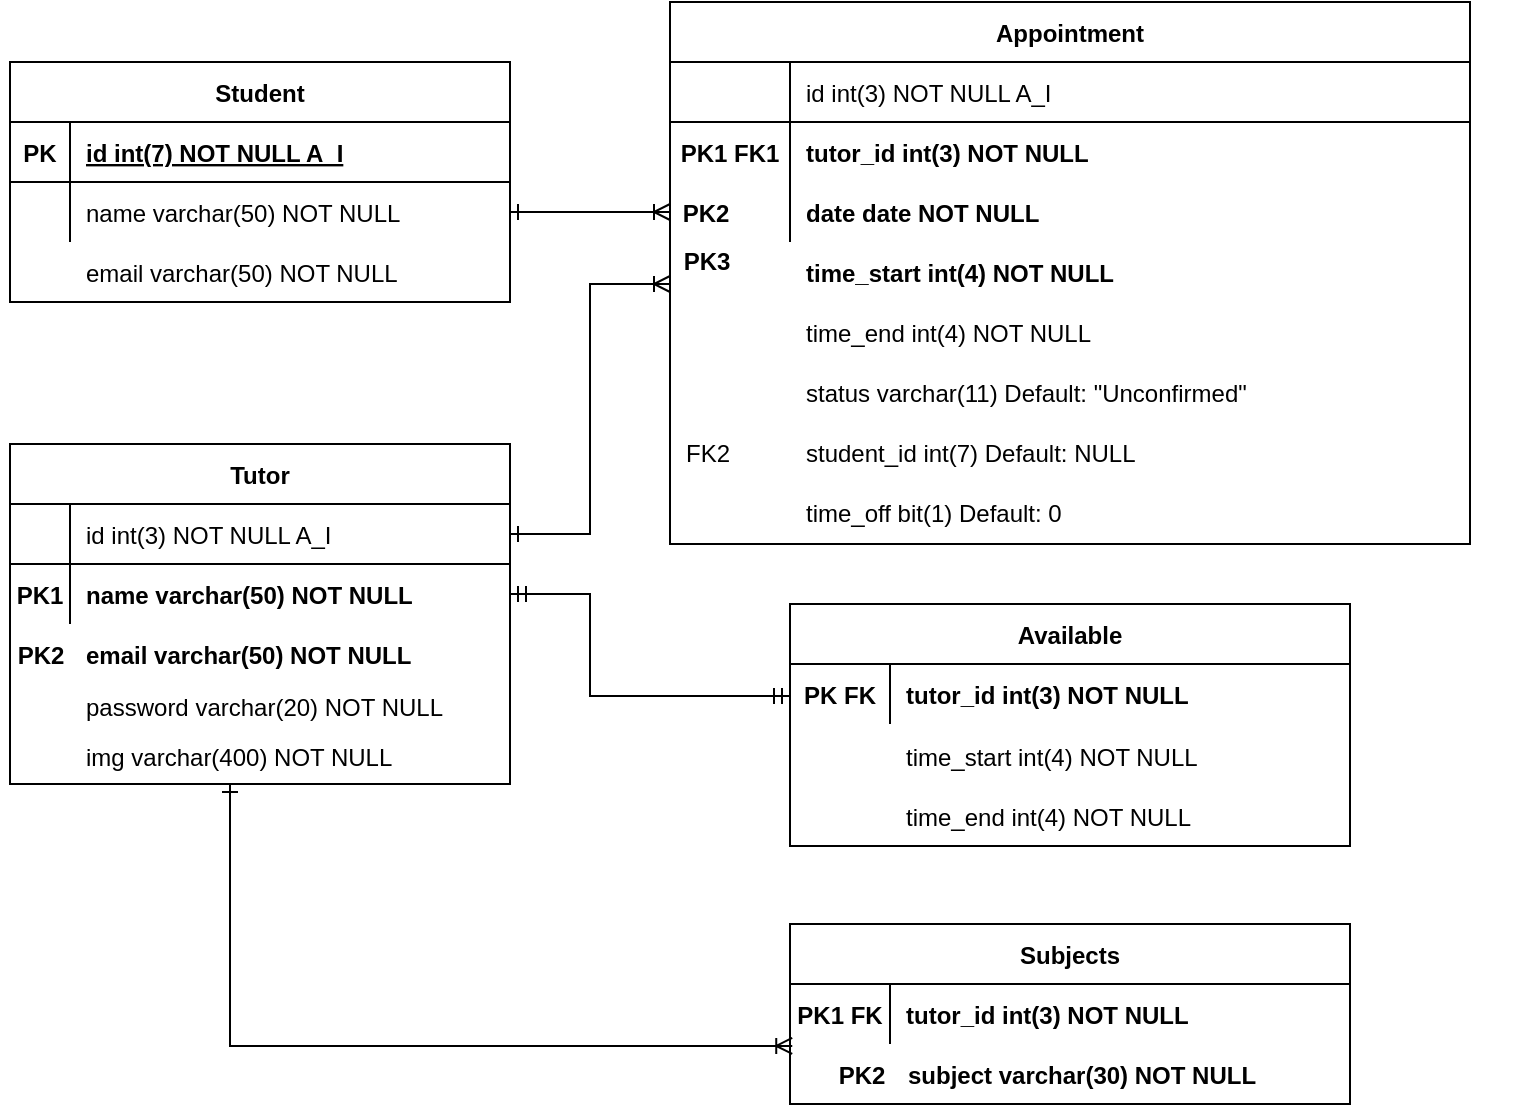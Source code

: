 <mxfile version="14.4.8" type="device"><diagram id="R2lEEEUBdFMjLlhIrx00" name="Page-1"><mxGraphModel dx="1298" dy="743" grid="1" gridSize="10" guides="1" tooltips="1" connect="1" arrows="1" fold="1" page="1" pageScale="1" pageWidth="850" pageHeight="1100" math="0" shadow="0" extFonts="Permanent Marker^https://fonts.googleapis.com/css?family=Permanent+Marker"><root><mxCell id="0"/><mxCell id="1" parent="0"/><mxCell id="C-vyLk0tnHw3VtMMgP7b-2" value="Appointment" style="shape=table;startSize=30;container=1;collapsible=1;childLayout=tableLayout;fixedRows=1;rowLines=0;fontStyle=1;align=center;resizeLast=1;" parent="1" vertex="1"><mxGeometry x="450" y="159" width="400" height="271" as="geometry"/></mxCell><mxCell id="C-vyLk0tnHw3VtMMgP7b-3" value="" style="shape=partialRectangle;collapsible=0;dropTarget=0;pointerEvents=0;fillColor=none;points=[[0,0.5],[1,0.5]];portConstraint=eastwest;top=0;left=0;right=0;bottom=1;" parent="C-vyLk0tnHw3VtMMgP7b-2" vertex="1"><mxGeometry y="30" width="400" height="30" as="geometry"/></mxCell><mxCell id="C-vyLk0tnHw3VtMMgP7b-4" value="" style="shape=partialRectangle;overflow=hidden;connectable=0;fillColor=none;top=0;left=0;bottom=0;right=0;fontStyle=1;" parent="C-vyLk0tnHw3VtMMgP7b-3" vertex="1"><mxGeometry width="60" height="30" as="geometry"/></mxCell><mxCell id="C-vyLk0tnHw3VtMMgP7b-5" value="id int(3) NOT NULL A_I" style="shape=partialRectangle;overflow=hidden;connectable=0;fillColor=none;top=0;left=0;bottom=0;right=0;align=left;spacingLeft=6;fontStyle=0;" parent="C-vyLk0tnHw3VtMMgP7b-3" vertex="1"><mxGeometry x="60" width="340" height="30" as="geometry"/></mxCell><mxCell id="C-vyLk0tnHw3VtMMgP7b-6" value="" style="shape=partialRectangle;collapsible=0;dropTarget=0;pointerEvents=0;fillColor=none;points=[[0,0.5],[1,0.5]];portConstraint=eastwest;top=0;left=0;right=0;bottom=0;" parent="C-vyLk0tnHw3VtMMgP7b-2" vertex="1"><mxGeometry y="60" width="400" height="30" as="geometry"/></mxCell><mxCell id="C-vyLk0tnHw3VtMMgP7b-7" value="PK1 FK1" style="shape=partialRectangle;overflow=hidden;connectable=0;fillColor=none;top=0;left=0;bottom=0;right=0;fontStyle=1" parent="C-vyLk0tnHw3VtMMgP7b-6" vertex="1"><mxGeometry width="60" height="30" as="geometry"/></mxCell><mxCell id="C-vyLk0tnHw3VtMMgP7b-8" value="tutor_id int(3) NOT NULL" style="shape=partialRectangle;overflow=hidden;connectable=0;fillColor=none;top=0;left=0;bottom=0;right=0;align=left;spacingLeft=6;fontStyle=1" parent="C-vyLk0tnHw3VtMMgP7b-6" vertex="1"><mxGeometry x="60" width="340" height="30" as="geometry"/></mxCell><mxCell id="C-vyLk0tnHw3VtMMgP7b-9" value="" style="shape=partialRectangle;collapsible=0;dropTarget=0;pointerEvents=0;fillColor=none;points=[[0,0.5],[1,0.5]];portConstraint=eastwest;top=0;left=0;right=0;bottom=0;" parent="C-vyLk0tnHw3VtMMgP7b-2" vertex="1"><mxGeometry y="90" width="400" height="30" as="geometry"/></mxCell><mxCell id="C-vyLk0tnHw3VtMMgP7b-10" value="" style="shape=partialRectangle;overflow=hidden;connectable=0;fillColor=none;top=0;left=0;bottom=0;right=0;" parent="C-vyLk0tnHw3VtMMgP7b-9" vertex="1"><mxGeometry width="60" height="30" as="geometry"/></mxCell><mxCell id="C-vyLk0tnHw3VtMMgP7b-11" value="date date NOT NULL" style="shape=partialRectangle;overflow=hidden;connectable=0;fillColor=none;top=0;left=0;bottom=0;right=0;align=left;spacingLeft=6;fontStyle=1" parent="C-vyLk0tnHw3VtMMgP7b-9" vertex="1"><mxGeometry x="60" width="340" height="30" as="geometry"/></mxCell><mxCell id="WFSzWLN4E94Ujx_nMipe-96" style="edgeStyle=orthogonalEdgeStyle;rounded=0;orthogonalLoop=1;jettySize=auto;html=1;endArrow=ERoneToMany;endFill=0;startArrow=ERone;startFill=0;entryX=0.004;entryY=1.033;entryDx=0;entryDy=0;entryPerimeter=0;" parent="1" target="WFSzWLN4E94Ujx_nMipe-81" edge="1"><mxGeometry relative="1" as="geometry"><mxPoint x="447" y="850" as="targetPoint"/><Array as="points"><mxPoint x="230" y="681"/></Array><mxPoint x="230" y="550" as="sourcePoint"/></mxGeometry></mxCell><mxCell id="C-vyLk0tnHw3VtMMgP7b-23" value="Tutor" style="shape=table;startSize=30;container=1;collapsible=1;childLayout=tableLayout;fixedRows=1;rowLines=0;fontStyle=1;align=center;resizeLast=1;" parent="1" vertex="1"><mxGeometry x="120" y="380" width="250" height="170" as="geometry"/></mxCell><mxCell id="C-vyLk0tnHw3VtMMgP7b-24" value="" style="shape=partialRectangle;collapsible=0;dropTarget=0;pointerEvents=0;fillColor=none;points=[[0,0.5],[1,0.5]];portConstraint=eastwest;top=0;left=0;right=0;bottom=1;" parent="C-vyLk0tnHw3VtMMgP7b-23" vertex="1"><mxGeometry y="30" width="250" height="30" as="geometry"/></mxCell><mxCell id="C-vyLk0tnHw3VtMMgP7b-25" value="" style="shape=partialRectangle;overflow=hidden;connectable=0;fillColor=none;top=0;left=0;bottom=0;right=0;fontStyle=1;" parent="C-vyLk0tnHw3VtMMgP7b-24" vertex="1"><mxGeometry width="30" height="30" as="geometry"/></mxCell><mxCell id="C-vyLk0tnHw3VtMMgP7b-26" value="id int(3) NOT NULL A_I" style="shape=partialRectangle;overflow=hidden;connectable=0;fillColor=none;top=0;left=0;bottom=0;right=0;align=left;spacingLeft=6;fontStyle=0;" parent="C-vyLk0tnHw3VtMMgP7b-24" vertex="1"><mxGeometry x="30" width="220" height="30" as="geometry"/></mxCell><mxCell id="C-vyLk0tnHw3VtMMgP7b-27" value="" style="shape=partialRectangle;collapsible=0;dropTarget=0;pointerEvents=0;fillColor=none;points=[[0,0.5],[1,0.5]];portConstraint=eastwest;top=0;left=0;right=0;bottom=0;" parent="C-vyLk0tnHw3VtMMgP7b-23" vertex="1"><mxGeometry y="60" width="250" height="30" as="geometry"/></mxCell><mxCell id="C-vyLk0tnHw3VtMMgP7b-28" value="PK1" style="shape=partialRectangle;overflow=hidden;connectable=0;fillColor=none;top=0;left=0;bottom=0;right=0;fontStyle=1" parent="C-vyLk0tnHw3VtMMgP7b-27" vertex="1"><mxGeometry width="30" height="30" as="geometry"/></mxCell><mxCell id="C-vyLk0tnHw3VtMMgP7b-29" value="name varchar(50) NOT NULL" style="shape=partialRectangle;overflow=hidden;connectable=0;fillColor=none;top=0;left=0;bottom=0;right=0;align=left;spacingLeft=6;fontStyle=1" parent="C-vyLk0tnHw3VtMMgP7b-27" vertex="1"><mxGeometry x="30" width="220" height="30" as="geometry"/></mxCell><mxCell id="YDsJrs0OKEjR9E1qROdn-1" value="Student" style="shape=table;startSize=30;container=1;collapsible=1;childLayout=tableLayout;fixedRows=1;rowLines=0;fontStyle=1;align=center;resizeLast=1;" parent="1" vertex="1"><mxGeometry x="120" y="189" width="250" height="120" as="geometry"/></mxCell><mxCell id="YDsJrs0OKEjR9E1qROdn-2" value="" style="shape=partialRectangle;collapsible=0;dropTarget=0;pointerEvents=0;fillColor=none;points=[[0,0.5],[1,0.5]];portConstraint=eastwest;top=0;left=0;right=0;bottom=1;" parent="YDsJrs0OKEjR9E1qROdn-1" vertex="1"><mxGeometry y="30" width="250" height="30" as="geometry"/></mxCell><mxCell id="YDsJrs0OKEjR9E1qROdn-3" value="PK" style="shape=partialRectangle;overflow=hidden;connectable=0;fillColor=none;top=0;left=0;bottom=0;right=0;fontStyle=1;" parent="YDsJrs0OKEjR9E1qROdn-2" vertex="1"><mxGeometry width="30" height="30" as="geometry"/></mxCell><mxCell id="YDsJrs0OKEjR9E1qROdn-4" value="id int(7) NOT NULL A_I" style="shape=partialRectangle;overflow=hidden;connectable=0;fillColor=none;top=0;left=0;bottom=0;right=0;align=left;spacingLeft=6;fontStyle=5;" parent="YDsJrs0OKEjR9E1qROdn-2" vertex="1"><mxGeometry x="30" width="220" height="30" as="geometry"/></mxCell><mxCell id="YDsJrs0OKEjR9E1qROdn-5" value="" style="shape=partialRectangle;collapsible=0;dropTarget=0;pointerEvents=0;fillColor=none;points=[[0,0.5],[1,0.5]];portConstraint=eastwest;top=0;left=0;right=0;bottom=0;" parent="YDsJrs0OKEjR9E1qROdn-1" vertex="1"><mxGeometry y="60" width="250" height="30" as="geometry"/></mxCell><mxCell id="YDsJrs0OKEjR9E1qROdn-6" value="" style="shape=partialRectangle;overflow=hidden;connectable=0;fillColor=none;top=0;left=0;bottom=0;right=0;" parent="YDsJrs0OKEjR9E1qROdn-5" vertex="1"><mxGeometry width="30" height="30" as="geometry"/></mxCell><mxCell id="YDsJrs0OKEjR9E1qROdn-7" value="name varchar(50) NOT NULL" style="shape=partialRectangle;overflow=hidden;connectable=0;fillColor=none;top=0;left=0;bottom=0;right=0;align=left;spacingLeft=6;" parent="YDsJrs0OKEjR9E1qROdn-5" vertex="1"><mxGeometry x="30" width="220" height="30" as="geometry"/></mxCell><mxCell id="YDsJrs0OKEjR9E1qROdn-19" value="time_start int(4) NOT NULL" style="shape=partialRectangle;overflow=hidden;connectable=0;fillColor=none;top=0;left=0;bottom=0;right=0;align=left;spacingLeft=6;fontStyle=1" parent="1" vertex="1"><mxGeometry x="510" y="279" width="290" height="30" as="geometry"/></mxCell><mxCell id="YDsJrs0OKEjR9E1qROdn-20" value="time_end int(4) NOT NULL" style="shape=partialRectangle;overflow=hidden;connectable=0;fillColor=none;top=0;left=0;bottom=0;right=0;align=left;spacingLeft=6;" parent="1" vertex="1"><mxGeometry x="510" y="309" width="240" height="30" as="geometry"/></mxCell><mxCell id="YDsJrs0OKEjR9E1qROdn-30" value="status varchar(11) Default: &quot;Unconfirmed&quot;" style="shape=partialRectangle;overflow=hidden;connectable=0;fillColor=none;top=0;left=0;bottom=0;right=0;align=left;spacingLeft=6;" parent="1" vertex="1"><mxGeometry x="510" y="339" width="370" height="30" as="geometry"/></mxCell><mxCell id="WFSzWLN4E94Ujx_nMipe-1" value="Available" style="shape=table;startSize=30;container=1;collapsible=1;childLayout=tableLayout;fixedRows=1;rowLines=0;fontStyle=1;align=center;resizeLast=1;" parent="1" vertex="1"><mxGeometry x="510" y="460" width="280" height="121" as="geometry"/></mxCell><mxCell id="WFSzWLN4E94Ujx_nMipe-5" value="" style="shape=partialRectangle;collapsible=0;dropTarget=0;pointerEvents=0;fillColor=none;points=[[0,0.5],[1,0.5]];portConstraint=eastwest;top=0;left=0;right=0;bottom=0;" parent="WFSzWLN4E94Ujx_nMipe-1" vertex="1"><mxGeometry y="30" width="280" height="30" as="geometry"/></mxCell><mxCell id="WFSzWLN4E94Ujx_nMipe-6" value="PK FK" style="shape=partialRectangle;overflow=hidden;connectable=0;fillColor=none;top=0;left=0;bottom=0;right=0;fontStyle=1" parent="WFSzWLN4E94Ujx_nMipe-5" vertex="1"><mxGeometry width="50" height="30" as="geometry"/></mxCell><mxCell id="WFSzWLN4E94Ujx_nMipe-7" value="tutor_id int(3) NOT NULL" style="shape=partialRectangle;overflow=hidden;connectable=0;fillColor=none;top=0;left=0;bottom=0;right=0;align=left;spacingLeft=6;fontStyle=1" parent="WFSzWLN4E94Ujx_nMipe-5" vertex="1"><mxGeometry x="50" width="230" height="30" as="geometry"/></mxCell><mxCell id="WFSzWLN4E94Ujx_nMipe-8" value="" style="shape=partialRectangle;collapsible=0;dropTarget=0;pointerEvents=0;fillColor=none;points=[[0,0.5],[1,0.5]];portConstraint=eastwest;top=0;left=0;right=0;bottom=0;" parent="1" vertex="1"><mxGeometry x="530" y="521" width="250" height="30" as="geometry"/></mxCell><mxCell id="WFSzWLN4E94Ujx_nMipe-9" value="" style="shape=partialRectangle;overflow=hidden;connectable=0;fillColor=none;top=0;left=0;bottom=0;right=0;" parent="WFSzWLN4E94Ujx_nMipe-8" vertex="1"><mxGeometry width="30" height="30" as="geometry"/></mxCell><mxCell id="WFSzWLN4E94Ujx_nMipe-10" value="time_start int(4) NOT NULL" style="shape=partialRectangle;overflow=hidden;connectable=0;fillColor=none;top=0;left=0;bottom=0;right=0;align=left;spacingLeft=6;" parent="WFSzWLN4E94Ujx_nMipe-8" vertex="1"><mxGeometry x="30" width="220" height="30" as="geometry"/></mxCell><mxCell id="WFSzWLN4E94Ujx_nMipe-11" value="" style="shape=partialRectangle;collapsible=0;dropTarget=0;pointerEvents=0;fillColor=none;points=[[0,0.5],[1,0.5]];portConstraint=eastwest;top=0;left=0;right=0;bottom=0;" parent="1" vertex="1"><mxGeometry x="530" y="551" width="250" height="30" as="geometry"/></mxCell><mxCell id="WFSzWLN4E94Ujx_nMipe-12" value="" style="shape=partialRectangle;overflow=hidden;connectable=0;fillColor=none;top=0;left=0;bottom=0;right=0;" parent="WFSzWLN4E94Ujx_nMipe-11" vertex="1"><mxGeometry width="30" height="30" as="geometry"/></mxCell><mxCell id="WFSzWLN4E94Ujx_nMipe-13" value="time_end int(4) NOT NULL" style="shape=partialRectangle;overflow=hidden;connectable=0;fillColor=none;top=0;left=0;bottom=0;right=0;align=left;spacingLeft=6;" parent="WFSzWLN4E94Ujx_nMipe-11" vertex="1"><mxGeometry x="30" width="220" height="30" as="geometry"/></mxCell><mxCell id="WFSzWLN4E94Ujx_nMipe-65" value="email varchar(50) NOT NULL" style="shape=partialRectangle;overflow=hidden;connectable=0;fillColor=none;top=0;left=0;bottom=0;right=0;align=left;spacingLeft=6;fontStyle=1" parent="1" vertex="1"><mxGeometry x="150" y="470" width="220" height="30" as="geometry"/></mxCell><mxCell id="WFSzWLN4E94Ujx_nMipe-66" value="email varchar(50) NOT NULL" style="shape=partialRectangle;overflow=hidden;connectable=0;fillColor=none;top=0;left=0;bottom=0;right=0;align=left;spacingLeft=6;" parent="1" vertex="1"><mxGeometry x="150" y="279" width="220" height="30" as="geometry"/></mxCell><mxCell id="WFSzWLN4E94Ujx_nMipe-67" value="student_id int(7) Default: NULL" style="shape=partialRectangle;overflow=hidden;connectable=0;fillColor=none;top=0;left=0;bottom=0;right=0;align=left;spacingLeft=6;" parent="1" vertex="1"><mxGeometry x="510" y="369" width="220" height="30" as="geometry"/></mxCell><mxCell id="WFSzWLN4E94Ujx_nMipe-68" value="FK2" style="shape=partialRectangle;overflow=hidden;connectable=0;fillColor=none;top=0;left=0;bottom=0;right=0;" parent="1" vertex="1"><mxGeometry x="454" y="369" width="30" height="30" as="geometry"/></mxCell><mxCell id="WFSzWLN4E94Ujx_nMipe-77" value="Subjects" style="shape=table;startSize=30;container=1;collapsible=1;childLayout=tableLayout;fixedRows=1;rowLines=0;fontStyle=1;align=center;resizeLast=1;" parent="1" vertex="1"><mxGeometry x="510" y="620" width="280" height="90" as="geometry"/></mxCell><mxCell id="WFSzWLN4E94Ujx_nMipe-81" value="" style="shape=partialRectangle;collapsible=0;dropTarget=0;pointerEvents=0;fillColor=none;points=[[0,0.5],[1,0.5]];portConstraint=eastwest;top=0;left=0;right=0;bottom=0;" parent="WFSzWLN4E94Ujx_nMipe-77" vertex="1"><mxGeometry y="30" width="280" height="30" as="geometry"/></mxCell><mxCell id="WFSzWLN4E94Ujx_nMipe-82" value="PK1 FK" style="shape=partialRectangle;overflow=hidden;connectable=0;fillColor=none;top=0;left=0;bottom=0;right=0;fontStyle=1" parent="WFSzWLN4E94Ujx_nMipe-81" vertex="1"><mxGeometry width="50" height="30" as="geometry"/></mxCell><mxCell id="WFSzWLN4E94Ujx_nMipe-83" value="tutor_id int(3) NOT NULL" style="shape=partialRectangle;overflow=hidden;connectable=0;fillColor=none;top=0;left=0;bottom=0;right=0;align=left;spacingLeft=6;fontStyle=1" parent="WFSzWLN4E94Ujx_nMipe-81" vertex="1"><mxGeometry x="50" width="230" height="30" as="geometry"/></mxCell><mxCell id="WFSzWLN4E94Ujx_nMipe-92" value="" style="shape=partialRectangle;collapsible=0;dropTarget=0;pointerEvents=0;fillColor=none;points=[[0,0.5],[1,0.5]];portConstraint=eastwest;top=0;left=0;right=0;bottom=0;fontStyle=1" parent="1" vertex="1"><mxGeometry x="531" y="680" width="250" height="30" as="geometry"/></mxCell><mxCell id="WFSzWLN4E94Ujx_nMipe-93" value="PK2" style="shape=partialRectangle;overflow=hidden;connectable=0;fillColor=none;top=0;left=0;bottom=0;right=0;fontStyle=1" parent="WFSzWLN4E94Ujx_nMipe-92" vertex="1"><mxGeometry width="30.0" height="30" as="geometry"/></mxCell><mxCell id="WFSzWLN4E94Ujx_nMipe-94" value="subject varchar(30) NOT NULL" style="shape=partialRectangle;overflow=hidden;connectable=0;fillColor=none;top=0;left=0;bottom=0;right=0;align=left;spacingLeft=6;fontStyle=1" parent="WFSzWLN4E94Ujx_nMipe-92" vertex="1"><mxGeometry x="30" width="220" height="30" as="geometry"/></mxCell><mxCell id="WFSzWLN4E94Ujx_nMipe-98" style="edgeStyle=orthogonalEdgeStyle;rounded=0;orthogonalLoop=1;jettySize=auto;html=1;exitX=1;exitY=0.5;exitDx=0;exitDy=0;startArrow=ERmandOne;startFill=0;endArrow=ERmandOne;endFill=0;" parent="1" source="C-vyLk0tnHw3VtMMgP7b-27" edge="1"><mxGeometry relative="1" as="geometry"><mxPoint x="510" y="506" as="targetPoint"/><Array as="points"><mxPoint x="410" y="455"/><mxPoint x="410" y="506"/></Array></mxGeometry></mxCell><mxCell id="WFSzWLN4E94Ujx_nMipe-103" style="edgeStyle=orthogonalEdgeStyle;rounded=0;orthogonalLoop=1;jettySize=auto;html=1;startArrow=ERone;startFill=0;endArrow=ERoneToMany;endFill=0;" parent="1" source="C-vyLk0tnHw3VtMMgP7b-24" edge="1"><mxGeometry relative="1" as="geometry"><mxPoint x="450" y="300" as="targetPoint"/><Array as="points"><mxPoint x="410" y="425"/><mxPoint x="410" y="300"/><mxPoint x="450" y="300"/></Array></mxGeometry></mxCell><mxCell id="WFSzWLN4E94Ujx_nMipe-105" style="edgeStyle=orthogonalEdgeStyle;rounded=0;orthogonalLoop=1;jettySize=auto;html=1;exitX=1;exitY=0.5;exitDx=0;exitDy=0;entryX=0;entryY=0.5;entryDx=0;entryDy=0;startArrow=ERone;startFill=0;endArrow=ERoneToMany;endFill=0;" parent="1" source="YDsJrs0OKEjR9E1qROdn-5" target="C-vyLk0tnHw3VtMMgP7b-9" edge="1"><mxGeometry relative="1" as="geometry"/></mxCell><mxCell id="pHerdXQE6GEwYdH_IeW3-42" value="PK2" style="shape=partialRectangle;overflow=hidden;connectable=0;fillColor=none;top=0;left=0;bottom=0;right=0;fontStyle=1" parent="1" vertex="1"><mxGeometry x="453" y="249" width="30" height="30" as="geometry"/></mxCell><mxCell id="38H43QQICGNisAFtB4mm-1" value="time_off bit(1) Default: 0" style="shape=partialRectangle;overflow=hidden;connectable=0;fillColor=none;top=0;left=0;bottom=0;right=0;align=left;spacingLeft=6;" vertex="1" parent="1"><mxGeometry x="510" y="399" width="220" height="30" as="geometry"/></mxCell><mxCell id="38H43QQICGNisAFtB4mm-2" value="img varchar(400) NOT NULL" style="shape=partialRectangle;overflow=hidden;connectable=0;fillColor=none;top=0;left=0;bottom=0;right=0;align=left;spacingLeft=6;" vertex="1" parent="1"><mxGeometry x="150" y="521" width="220" height="30" as="geometry"/></mxCell><mxCell id="38H43QQICGNisAFtB4mm-4" value="&lt;b&gt;PK3&lt;/b&gt;" style="text;html=1;align=center;verticalAlign=middle;resizable=0;points=[];autosize=1;" vertex="1" parent="1"><mxGeometry x="448" y="279" width="40" height="20" as="geometry"/></mxCell><mxCell id="38H43QQICGNisAFtB4mm-5" value="&lt;b&gt;PK2&lt;/b&gt;" style="text;html=1;align=center;verticalAlign=middle;resizable=0;points=[];autosize=1;" vertex="1" parent="1"><mxGeometry x="115" y="476" width="40" height="20" as="geometry"/></mxCell><mxCell id="38H43QQICGNisAFtB4mm-6" value="password varchar(20) NOT NULL" style="shape=partialRectangle;overflow=hidden;connectable=0;fillColor=none;top=0;left=0;bottom=0;right=0;align=left;spacingLeft=6;" vertex="1" parent="1"><mxGeometry x="150" y="496" width="220" height="30" as="geometry"/></mxCell></root></mxGraphModel></diagram></mxfile>
